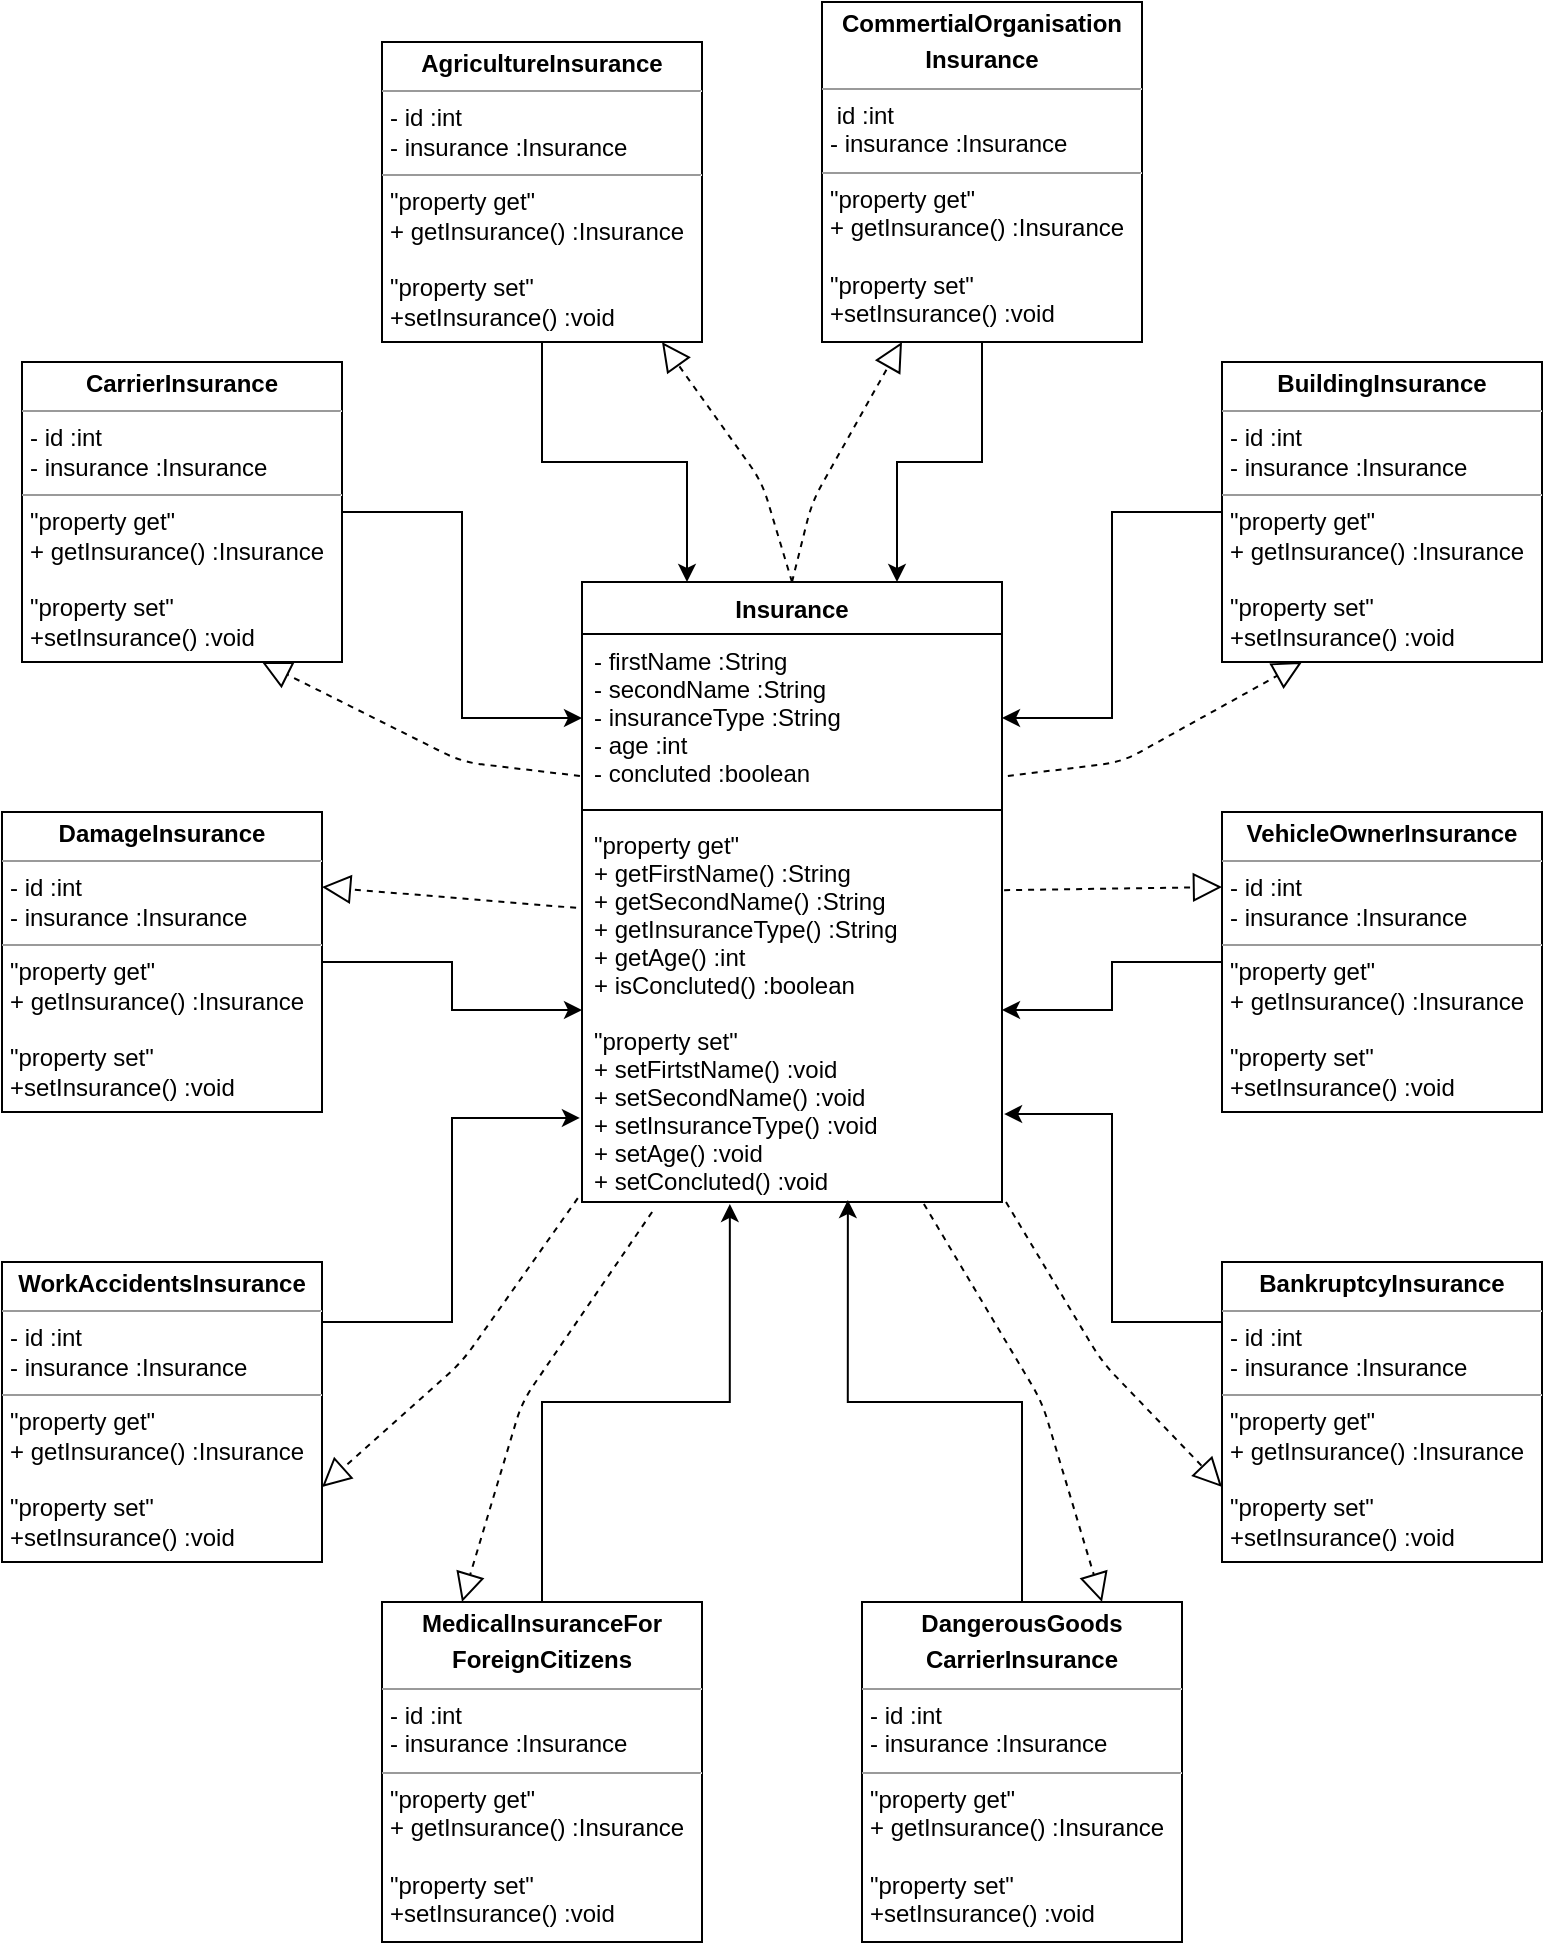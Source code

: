 <mxfile version="14.7.4" type="embed"><diagram id="C5RBs43oDa-KdzZeNtuy" name="Page-1"><mxGraphModel dx="886" dy="768" grid="1" gridSize="10" guides="1" tooltips="1" connect="1" arrows="1" fold="1" page="1" pageScale="1" pageWidth="827" pageHeight="1169" math="0" shadow="0"><root><mxCell id="WIyWlLk6GJQsqaUBKTNV-0"/><mxCell id="WIyWlLk6GJQsqaUBKTNV-1" parent="WIyWlLk6GJQsqaUBKTNV-0"/><mxCell id="QrEym0cReETn91P5d-M8-0" value="Insurance" style="swimlane;fontStyle=1;align=center;verticalAlign=top;childLayout=stackLayout;horizontal=1;startSize=26;horizontalStack=0;resizeParent=1;resizeParentMax=0;resizeLast=0;collapsible=1;marginBottom=0;" parent="WIyWlLk6GJQsqaUBKTNV-1" vertex="1"><mxGeometry x="300" y="320" width="210" height="310" as="geometry"/></mxCell><mxCell id="QrEym0cReETn91P5d-M8-1" value="- firstName :String&#10;- secondName :String&#10;- insuranceType :String&#10;- age :int&#10;- concluted :boolean&#10;" style="text;strokeColor=none;fillColor=none;align=left;verticalAlign=top;spacingLeft=4;spacingRight=4;overflow=hidden;rotatable=0;points=[[0,0.5],[1,0.5]];portConstraint=eastwest;" parent="QrEym0cReETn91P5d-M8-0" vertex="1"><mxGeometry y="26" width="210" height="84" as="geometry"/></mxCell><mxCell id="QrEym0cReETn91P5d-M8-2" value="" style="line;strokeWidth=1;fillColor=none;align=left;verticalAlign=middle;spacingTop=-1;spacingLeft=3;spacingRight=3;rotatable=0;labelPosition=right;points=[];portConstraint=eastwest;" parent="QrEym0cReETn91P5d-M8-0" vertex="1"><mxGeometry y="110" width="210" height="8" as="geometry"/></mxCell><mxCell id="QrEym0cReETn91P5d-M8-3" value="&quot;property get&quot;&#10;+ getFirstName() :String&#10;+ getSecondName() :String&#10;+ getInsuranceType() :String&#10;+ getAge() :int&#10;+ isConcluted() :boolean&#10;&#10;&quot;property set&quot;&#10;+ setFirtstName() :void&#10;+ setSecondName() :void&#10;+ setInsuranceType() :void&#10;+ setAge() :void&#10;+ setConcluted() :void&#10;" style="text;strokeColor=none;fillColor=none;align=left;verticalAlign=top;spacingLeft=4;spacingRight=4;overflow=hidden;rotatable=0;points=[[0,0.5],[1,0.5]];portConstraint=eastwest;" parent="QrEym0cReETn91P5d-M8-0" vertex="1"><mxGeometry y="118" width="210" height="192" as="geometry"/></mxCell><mxCell id="8" style="edgeStyle=orthogonalEdgeStyle;rounded=0;orthogonalLoop=1;jettySize=auto;html=1;entryX=1;entryY=0.5;entryDx=0;entryDy=0;" edge="1" parent="WIyWlLk6GJQsqaUBKTNV-1" source="QrEym0cReETn91P5d-M8-4" target="QrEym0cReETn91P5d-M8-1"><mxGeometry relative="1" as="geometry"/></mxCell><mxCell id="QrEym0cReETn91P5d-M8-4" value="&lt;p style=&quot;margin: 0px ; margin-top: 4px ; text-align: center&quot;&gt;&lt;b&gt;BuildingInsurance&lt;/b&gt;&lt;/p&gt;&lt;hr size=&quot;1&quot;&gt;&lt;p style=&quot;margin: 0px ; margin-left: 4px&quot;&gt;- id :int&lt;/p&gt;&lt;p style=&quot;margin: 0px ; margin-left: 4px&quot;&gt;- insurance :Insurance&lt;/p&gt;&lt;hr size=&quot;1&quot;&gt;&lt;p style=&quot;margin: 0px ; margin-left: 4px&quot;&gt;&quot;property get&quot;&lt;/p&gt;&lt;p style=&quot;margin: 0px ; margin-left: 4px&quot;&gt;+ getInsurance() :Insurance&lt;/p&gt;&lt;p style=&quot;margin: 0px ; margin-left: 4px&quot;&gt;&lt;br&gt;&lt;/p&gt;&lt;p style=&quot;margin: 0px ; margin-left: 4px&quot;&gt;&quot;property set&quot;&lt;/p&gt;&lt;p style=&quot;margin: 0px ; margin-left: 4px&quot;&gt;+setInsurance() :void&lt;/p&gt;" style="verticalAlign=top;align=left;overflow=fill;fontSize=12;fontFamily=Helvetica;html=1;" parent="WIyWlLk6GJQsqaUBKTNV-1" vertex="1"><mxGeometry x="620" y="210" width="160" height="150" as="geometry"/></mxCell><mxCell id="12" style="edgeStyle=orthogonalEdgeStyle;rounded=0;orthogonalLoop=1;jettySize=auto;html=1;exitX=0;exitY=0.5;exitDx=0;exitDy=0;" edge="1" parent="WIyWlLk6GJQsqaUBKTNV-1" source="QrEym0cReETn91P5d-M8-5" target="QrEym0cReETn91P5d-M8-3"><mxGeometry relative="1" as="geometry"/></mxCell><mxCell id="QrEym0cReETn91P5d-M8-5" value="&lt;p style=&quot;margin: 0px ; margin-top: 4px ; text-align: center&quot;&gt;&lt;b&gt;VehicleOwnerInsurance&lt;/b&gt;&lt;/p&gt;&lt;hr size=&quot;1&quot;&gt;&lt;p style=&quot;margin: 0px 0px 0px 4px&quot;&gt;- id :int&lt;/p&gt;&lt;p style=&quot;margin: 0px 0px 0px 4px&quot;&gt;- insurance :Insurance&lt;/p&gt;&lt;hr size=&quot;1&quot;&gt;&lt;p style=&quot;margin: 0px 0px 0px 4px&quot;&gt;&quot;property get&quot;&lt;/p&gt;&lt;p style=&quot;margin: 0px 0px 0px 4px&quot;&gt;+ getInsurance() :Insurance&lt;/p&gt;&lt;p style=&quot;margin: 0px 0px 0px 4px&quot;&gt;&lt;br&gt;&lt;/p&gt;&lt;p style=&quot;margin: 0px 0px 0px 4px&quot;&gt;&quot;property set&quot;&lt;/p&gt;&lt;p style=&quot;margin: 0px 0px 0px 4px&quot;&gt;+setInsurance() :void&lt;/p&gt;" style="verticalAlign=top;align=left;overflow=fill;fontSize=12;fontFamily=Helvetica;html=1;" parent="WIyWlLk6GJQsqaUBKTNV-1" vertex="1"><mxGeometry x="620" y="435" width="160" height="150" as="geometry"/></mxCell><mxCell id="7" style="edgeStyle=orthogonalEdgeStyle;rounded=0;orthogonalLoop=1;jettySize=auto;html=1;exitX=1;exitY=0.5;exitDx=0;exitDy=0;" edge="1" parent="WIyWlLk6GJQsqaUBKTNV-1" source="QrEym0cReETn91P5d-M8-6" target="QrEym0cReETn91P5d-M8-1"><mxGeometry relative="1" as="geometry"/></mxCell><mxCell id="QrEym0cReETn91P5d-M8-6" value="&lt;p style=&quot;margin: 0px ; margin-top: 4px ; text-align: center&quot;&gt;&lt;b&gt;CarrierInsurance&lt;/b&gt;&lt;/p&gt;&lt;hr size=&quot;1&quot;&gt;&lt;p style=&quot;margin: 0px ; margin-left: 4px&quot;&gt;- id :int&lt;/p&gt;&lt;p style=&quot;margin: 0px ; margin-left: 4px&quot;&gt;- insurance :Insurance&lt;/p&gt;&lt;hr size=&quot;1&quot;&gt;&lt;p style=&quot;margin: 0px 0px 0px 4px&quot;&gt;&quot;property get&quot;&lt;/p&gt;&lt;p style=&quot;margin: 0px 0px 0px 4px&quot;&gt;+ getInsurance() :Insurance&lt;/p&gt;&lt;p style=&quot;margin: 0px 0px 0px 4px&quot;&gt;&lt;br&gt;&lt;/p&gt;&lt;p style=&quot;margin: 0px 0px 0px 4px&quot;&gt;&quot;property set&quot;&lt;/p&gt;&lt;p style=&quot;margin: 0px 0px 0px 4px&quot;&gt;+setInsurance() :void&lt;/p&gt;" style="verticalAlign=top;align=left;overflow=fill;fontSize=12;fontFamily=Helvetica;html=1;" parent="WIyWlLk6GJQsqaUBKTNV-1" vertex="1"><mxGeometry x="20" y="210" width="160" height="150" as="geometry"/></mxCell><mxCell id="19" style="edgeStyle=orthogonalEdgeStyle;rounded=0;orthogonalLoop=1;jettySize=auto;html=1;exitX=0.5;exitY=0;exitDx=0;exitDy=0;entryX=0.352;entryY=1.005;entryDx=0;entryDy=0;entryPerimeter=0;" edge="1" parent="WIyWlLk6GJQsqaUBKTNV-1" source="QrEym0cReETn91P5d-M8-7" target="QrEym0cReETn91P5d-M8-3"><mxGeometry relative="1" as="geometry"/></mxCell><mxCell id="QrEym0cReETn91P5d-M8-7" value="&lt;p style=&quot;margin: 0px ; margin-top: 4px ; text-align: center&quot;&gt;&lt;b&gt;MedicalInsuranceFor&lt;/b&gt;&lt;/p&gt;&lt;p style=&quot;margin: 0px ; margin-top: 4px ; text-align: center&quot;&gt;&lt;b&gt;ForeignCitizens&lt;/b&gt;&lt;/p&gt;&lt;hr size=&quot;1&quot;&gt;&lt;p style=&quot;margin: 0px 0px 0px 4px&quot;&gt;- id :int&lt;/p&gt;&lt;p style=&quot;margin: 0px 0px 0px 4px&quot;&gt;- insurance :Insurance&lt;/p&gt;&lt;hr size=&quot;1&quot;&gt;&lt;p style=&quot;margin: 0px 0px 0px 4px&quot;&gt;&quot;property get&quot;&lt;/p&gt;&lt;p style=&quot;margin: 0px 0px 0px 4px&quot;&gt;+ getInsurance() :Insurance&lt;/p&gt;&lt;p style=&quot;margin: 0px 0px 0px 4px&quot;&gt;&lt;br&gt;&lt;/p&gt;&lt;p style=&quot;margin: 0px 0px 0px 4px&quot;&gt;&quot;property set&quot;&lt;/p&gt;&lt;p style=&quot;margin: 0px 0px 0px 4px&quot;&gt;+setInsurance() :void&lt;/p&gt;" style="verticalAlign=top;align=left;overflow=fill;fontSize=12;fontFamily=Helvetica;html=1;" parent="WIyWlLk6GJQsqaUBKTNV-1" vertex="1"><mxGeometry x="200" y="830" width="160" height="170" as="geometry"/></mxCell><mxCell id="21" style="edgeStyle=orthogonalEdgeStyle;rounded=0;orthogonalLoop=1;jettySize=auto;html=1;exitX=0.5;exitY=1;exitDx=0;exitDy=0;entryX=0.75;entryY=0;entryDx=0;entryDy=0;" edge="1" parent="WIyWlLk6GJQsqaUBKTNV-1" source="QrEym0cReETn91P5d-M8-8" target="QrEym0cReETn91P5d-M8-0"><mxGeometry relative="1" as="geometry"/></mxCell><mxCell id="QrEym0cReETn91P5d-M8-8" value="&lt;p style=&quot;margin: 0px ; margin-top: 4px ; text-align: center&quot;&gt;&lt;b&gt;CommertialOrganisation&lt;/b&gt;&lt;/p&gt;&lt;p style=&quot;margin: 0px ; margin-top: 4px ; text-align: center&quot;&gt;&lt;b&gt;Insurance&lt;/b&gt;&lt;/p&gt;&lt;hr size=&quot;1&quot;&gt;&lt;p style=&quot;margin: 0px 0px 0px 4px&quot;&gt;&amp;nbsp;id :int&lt;/p&gt;&lt;p style=&quot;margin: 0px 0px 0px 4px&quot;&gt;- insurance :Insurance&lt;/p&gt;&lt;hr size=&quot;1&quot;&gt;&lt;p style=&quot;margin: 0px 0px 0px 4px&quot;&gt;&quot;property get&quot;&lt;/p&gt;&lt;p style=&quot;margin: 0px 0px 0px 4px&quot;&gt;+ getInsurance() :Insurance&lt;/p&gt;&lt;p style=&quot;margin: 0px 0px 0px 4px&quot;&gt;&lt;br&gt;&lt;/p&gt;&lt;p style=&quot;margin: 0px 0px 0px 4px&quot;&gt;&quot;property set&quot;&lt;/p&gt;&lt;p style=&quot;margin: 0px 0px 0px 4px&quot;&gt;+setInsurance() :void&lt;/p&gt;" style="verticalAlign=top;align=left;overflow=fill;fontSize=12;fontFamily=Helvetica;html=1;" parent="WIyWlLk6GJQsqaUBKTNV-1" vertex="1"><mxGeometry x="420" y="30" width="160" height="170" as="geometry"/></mxCell><mxCell id="10" style="edgeStyle=orthogonalEdgeStyle;rounded=0;orthogonalLoop=1;jettySize=auto;html=1;exitX=0.5;exitY=1;exitDx=0;exitDy=0;entryX=0.25;entryY=0;entryDx=0;entryDy=0;" edge="1" parent="WIyWlLk6GJQsqaUBKTNV-1" source="QrEym0cReETn91P5d-M8-9" target="QrEym0cReETn91P5d-M8-0"><mxGeometry relative="1" as="geometry"/></mxCell><mxCell id="QrEym0cReETn91P5d-M8-9" value="&lt;p style=&quot;margin: 0px ; margin-top: 4px ; text-align: center&quot;&gt;&lt;b&gt;AgricultureInsurance&lt;/b&gt;&lt;/p&gt;&lt;hr size=&quot;1&quot;&gt;&lt;p style=&quot;margin: 0px 0px 0px 4px&quot;&gt;- id :int&lt;/p&gt;&lt;p style=&quot;margin: 0px 0px 0px 4px&quot;&gt;- insurance :Insurance&lt;/p&gt;&lt;hr size=&quot;1&quot;&gt;&lt;p style=&quot;margin: 0px 0px 0px 4px&quot;&gt;&quot;property get&quot;&lt;/p&gt;&lt;p style=&quot;margin: 0px 0px 0px 4px&quot;&gt;+ getInsurance() :Insurance&lt;/p&gt;&lt;p style=&quot;margin: 0px 0px 0px 4px&quot;&gt;&lt;br&gt;&lt;/p&gt;&lt;p style=&quot;margin: 0px 0px 0px 4px&quot;&gt;&quot;property set&quot;&lt;/p&gt;&lt;p style=&quot;margin: 0px 0px 0px 4px&quot;&gt;+setInsurance() :void&lt;/p&gt;" style="verticalAlign=top;align=left;overflow=fill;fontSize=12;fontFamily=Helvetica;html=1;" parent="WIyWlLk6GJQsqaUBKTNV-1" vertex="1"><mxGeometry x="200" y="50" width="160" height="150" as="geometry"/></mxCell><mxCell id="11" style="edgeStyle=orthogonalEdgeStyle;rounded=0;orthogonalLoop=1;jettySize=auto;html=1;exitX=1;exitY=0.5;exitDx=0;exitDy=0;" edge="1" parent="WIyWlLk6GJQsqaUBKTNV-1" source="QrEym0cReETn91P5d-M8-10" target="QrEym0cReETn91P5d-M8-3"><mxGeometry relative="1" as="geometry"/></mxCell><mxCell id="QrEym0cReETn91P5d-M8-10" value="&lt;p style=&quot;margin: 0px ; margin-top: 4px ; text-align: center&quot;&gt;&lt;b&gt;DamageInsurance&lt;/b&gt;&lt;/p&gt;&lt;hr size=&quot;1&quot;&gt;&lt;p style=&quot;margin: 0px 0px 0px 4px&quot;&gt;- id :int&lt;/p&gt;&lt;p style=&quot;margin: 0px 0px 0px 4px&quot;&gt;- insurance :Insurance&lt;/p&gt;&lt;hr size=&quot;1&quot;&gt;&lt;p style=&quot;margin: 0px 0px 0px 4px&quot;&gt;&quot;property get&quot;&lt;/p&gt;&lt;p style=&quot;margin: 0px 0px 0px 4px&quot;&gt;+ getInsurance() :Insurance&lt;/p&gt;&lt;p style=&quot;margin: 0px 0px 0px 4px&quot;&gt;&lt;br&gt;&lt;/p&gt;&lt;p style=&quot;margin: 0px 0px 0px 4px&quot;&gt;&quot;property set&quot;&lt;/p&gt;&lt;p style=&quot;margin: 0px 0px 0px 4px&quot;&gt;+setInsurance() :void&lt;/p&gt;" style="verticalAlign=top;align=left;overflow=fill;fontSize=12;fontFamily=Helvetica;html=1;" parent="WIyWlLk6GJQsqaUBKTNV-1" vertex="1"><mxGeometry x="10" y="435" width="160" height="150" as="geometry"/></mxCell><mxCell id="17" style="edgeStyle=orthogonalEdgeStyle;rounded=0;orthogonalLoop=1;jettySize=auto;html=1;exitX=0;exitY=0.5;exitDx=0;exitDy=0;entryX=1.005;entryY=0.771;entryDx=0;entryDy=0;entryPerimeter=0;" edge="1" parent="WIyWlLk6GJQsqaUBKTNV-1" source="QrEym0cReETn91P5d-M8-11" target="QrEym0cReETn91P5d-M8-3"><mxGeometry relative="1" as="geometry"><Array as="points"><mxPoint x="620" y="690"/><mxPoint x="565" y="690"/><mxPoint x="565" y="586"/></Array></mxGeometry></mxCell><mxCell id="QrEym0cReETn91P5d-M8-11" value="&lt;p style=&quot;margin: 0px ; margin-top: 4px ; text-align: center&quot;&gt;&lt;b&gt;BankruptcyInsurance&lt;/b&gt;&lt;/p&gt;&lt;hr size=&quot;1&quot;&gt;&lt;p style=&quot;margin: 0px 0px 0px 4px&quot;&gt;- id :int&lt;/p&gt;&lt;p style=&quot;margin: 0px 0px 0px 4px&quot;&gt;- insurance :Insurance&lt;/p&gt;&lt;hr size=&quot;1&quot;&gt;&lt;p style=&quot;margin: 0px 0px 0px 4px&quot;&gt;&quot;property get&quot;&lt;/p&gt;&lt;p style=&quot;margin: 0px 0px 0px 4px&quot;&gt;+ getInsurance() :Insurance&lt;/p&gt;&lt;p style=&quot;margin: 0px 0px 0px 4px&quot;&gt;&lt;br&gt;&lt;/p&gt;&lt;p style=&quot;margin: 0px 0px 0px 4px&quot;&gt;&quot;property set&quot;&lt;/p&gt;&lt;p style=&quot;margin: 0px 0px 0px 4px&quot;&gt;+setInsurance() :void&lt;/p&gt;" style="verticalAlign=top;align=left;overflow=fill;fontSize=12;fontFamily=Helvetica;html=1;" parent="WIyWlLk6GJQsqaUBKTNV-1" vertex="1"><mxGeometry x="620" y="660" width="160" height="150" as="geometry"/></mxCell><mxCell id="18" style="edgeStyle=orthogonalEdgeStyle;rounded=0;orthogonalLoop=1;jettySize=auto;html=1;exitX=1;exitY=0.5;exitDx=0;exitDy=0;entryX=-0.005;entryY=0.781;entryDx=0;entryDy=0;entryPerimeter=0;" edge="1" parent="WIyWlLk6GJQsqaUBKTNV-1" source="QrEym0cReETn91P5d-M8-12" target="QrEym0cReETn91P5d-M8-3"><mxGeometry relative="1" as="geometry"><Array as="points"><mxPoint x="170" y="690"/><mxPoint x="235" y="690"/><mxPoint x="235" y="588"/></Array></mxGeometry></mxCell><mxCell id="QrEym0cReETn91P5d-M8-12" value="&lt;p style=&quot;margin: 0px ; margin-top: 4px ; text-align: center&quot;&gt;&lt;b&gt;WorkAccidentsInsurance&lt;/b&gt;&lt;/p&gt;&lt;hr size=&quot;1&quot;&gt;&lt;p style=&quot;margin: 0px 0px 0px 4px&quot;&gt;- id :int&lt;/p&gt;&lt;p style=&quot;margin: 0px 0px 0px 4px&quot;&gt;- insurance :Insurance&lt;/p&gt;&lt;hr size=&quot;1&quot;&gt;&lt;p style=&quot;margin: 0px 0px 0px 4px&quot;&gt;&quot;property get&quot;&lt;/p&gt;&lt;p style=&quot;margin: 0px 0px 0px 4px&quot;&gt;+ getInsurance() :Insurance&lt;/p&gt;&lt;p style=&quot;margin: 0px 0px 0px 4px&quot;&gt;&lt;br&gt;&lt;/p&gt;&lt;p style=&quot;margin: 0px 0px 0px 4px&quot;&gt;&quot;property set&quot;&lt;/p&gt;&lt;p style=&quot;margin: 0px 0px 0px 4px&quot;&gt;+setInsurance() :void&lt;/p&gt;" style="verticalAlign=top;align=left;overflow=fill;fontSize=12;fontFamily=Helvetica;html=1;" parent="WIyWlLk6GJQsqaUBKTNV-1" vertex="1"><mxGeometry x="10" y="660" width="160" height="150" as="geometry"/></mxCell><mxCell id="20" style="edgeStyle=orthogonalEdgeStyle;rounded=0;orthogonalLoop=1;jettySize=auto;html=1;exitX=0.5;exitY=0;exitDx=0;exitDy=0;entryX=0.633;entryY=0.995;entryDx=0;entryDy=0;entryPerimeter=0;" edge="1" parent="WIyWlLk6GJQsqaUBKTNV-1" source="QrEym0cReETn91P5d-M8-13" target="QrEym0cReETn91P5d-M8-3"><mxGeometry relative="1" as="geometry"/></mxCell><mxCell id="QrEym0cReETn91P5d-M8-13" value="&lt;p style=&quot;margin: 0px ; margin-top: 4px ; text-align: center&quot;&gt;&lt;b&gt;DangerousGoods&lt;/b&gt;&lt;/p&gt;&lt;p style=&quot;margin: 0px ; margin-top: 4px ; text-align: center&quot;&gt;&lt;b&gt;CarrierInsurance&lt;/b&gt;&lt;/p&gt;&lt;hr size=&quot;1&quot;&gt;&lt;p style=&quot;margin: 0px 0px 0px 4px&quot;&gt;- id :int&lt;/p&gt;&lt;p style=&quot;margin: 0px 0px 0px 4px&quot;&gt;- insurance :Insurance&lt;/p&gt;&lt;hr size=&quot;1&quot;&gt;&lt;p style=&quot;margin: 0px 0px 0px 4px&quot;&gt;&quot;property get&quot;&lt;/p&gt;&lt;p style=&quot;margin: 0px 0px 0px 4px&quot;&gt;+ getInsurance() :Insurance&lt;/p&gt;&lt;p style=&quot;margin: 0px 0px 0px 4px&quot;&gt;&lt;br&gt;&lt;/p&gt;&lt;p style=&quot;margin: 0px 0px 0px 4px&quot;&gt;&quot;property set&quot;&lt;/p&gt;&lt;p style=&quot;margin: 0px 0px 0px 4px&quot;&gt;+setInsurance() :void&lt;/p&gt;" style="verticalAlign=top;align=left;overflow=fill;fontSize=12;fontFamily=Helvetica;html=1;" parent="WIyWlLk6GJQsqaUBKTNV-1" vertex="1"><mxGeometry x="440" y="830" width="160" height="170" as="geometry"/></mxCell><mxCell id="22" value="" style="endArrow=block;dashed=1;endFill=0;endSize=12;html=1;exitX=0.5;exitY=0;exitDx=0;exitDy=0;" edge="1" parent="WIyWlLk6GJQsqaUBKTNV-1" source="QrEym0cReETn91P5d-M8-0"><mxGeometry width="160" relative="1" as="geometry"><mxPoint x="334" y="300" as="sourcePoint"/><mxPoint x="340" y="200" as="targetPoint"/><Array as="points"><mxPoint x="390" y="270"/></Array></mxGeometry></mxCell><mxCell id="23" value="" style="endArrow=block;dashed=1;endFill=0;endSize=12;html=1;entryX=0.25;entryY=1;entryDx=0;entryDy=0;exitX=0.5;exitY=0;exitDx=0;exitDy=0;" edge="1" parent="WIyWlLk6GJQsqaUBKTNV-1" source="QrEym0cReETn91P5d-M8-0" target="QrEym0cReETn91P5d-M8-8"><mxGeometry width="160" relative="1" as="geometry"><mxPoint x="415" y="330" as="sourcePoint"/><mxPoint x="330" y="210" as="targetPoint"/><Array as="points"><mxPoint x="415" y="280"/></Array></mxGeometry></mxCell><mxCell id="24" value="" style="endArrow=block;dashed=1;endFill=0;endSize=12;html=1;exitX=-0.005;exitY=0.845;exitDx=0;exitDy=0;exitPerimeter=0;entryX=0.75;entryY=1;entryDx=0;entryDy=0;" edge="1" parent="WIyWlLk6GJQsqaUBKTNV-1" source="QrEym0cReETn91P5d-M8-1" target="QrEym0cReETn91P5d-M8-6"><mxGeometry width="160" relative="1" as="geometry"><mxPoint x="340" y="490" as="sourcePoint"/><mxPoint x="500" y="490" as="targetPoint"/><Array as="points"><mxPoint x="240" y="410"/></Array></mxGeometry></mxCell><mxCell id="25" value="" style="endArrow=block;dashed=1;endFill=0;endSize=12;html=1;exitX=-0.014;exitY=0.234;exitDx=0;exitDy=0;entryX=1;entryY=0.25;entryDx=0;entryDy=0;exitPerimeter=0;" edge="1" parent="WIyWlLk6GJQsqaUBKTNV-1" source="QrEym0cReETn91P5d-M8-3" target="QrEym0cReETn91P5d-M8-10"><mxGeometry width="160" relative="1" as="geometry"><mxPoint x="425" y="340" as="sourcePoint"/><mxPoint x="340" y="220" as="targetPoint"/><Array as="points"/></mxGeometry></mxCell><mxCell id="26" value="" style="endArrow=block;dashed=1;endFill=0;endSize=12;html=1;exitX=1.014;exitY=0.845;exitDx=0;exitDy=0;entryX=0.25;entryY=1;entryDx=0;entryDy=0;exitPerimeter=0;" edge="1" parent="WIyWlLk6GJQsqaUBKTNV-1" source="QrEym0cReETn91P5d-M8-1" target="QrEym0cReETn91P5d-M8-4"><mxGeometry width="160" relative="1" as="geometry"><mxPoint x="435" y="350" as="sourcePoint"/><mxPoint x="350" y="230" as="targetPoint"/><Array as="points"><mxPoint x="570" y="410"/></Array></mxGeometry></mxCell><mxCell id="27" value="" style="endArrow=block;dashed=1;endFill=0;endSize=12;html=1;exitX=1.005;exitY=0.188;exitDx=0;exitDy=0;entryX=0;entryY=0.25;entryDx=0;entryDy=0;exitPerimeter=0;" edge="1" parent="WIyWlLk6GJQsqaUBKTNV-1" source="QrEym0cReETn91P5d-M8-3" target="QrEym0cReETn91P5d-M8-5"><mxGeometry width="160" relative="1" as="geometry"><mxPoint x="445" y="360" as="sourcePoint"/><mxPoint x="360" y="240" as="targetPoint"/><Array as="points"/></mxGeometry></mxCell><mxCell id="28" value="" style="endArrow=block;dashed=1;endFill=0;endSize=12;html=1;exitX=-0.01;exitY=0.99;exitDx=0;exitDy=0;exitPerimeter=0;entryX=1;entryY=0.75;entryDx=0;entryDy=0;" edge="1" parent="WIyWlLk6GJQsqaUBKTNV-1" source="QrEym0cReETn91P5d-M8-3" target="QrEym0cReETn91P5d-M8-12"><mxGeometry width="160" relative="1" as="geometry"><mxPoint x="340" y="690" as="sourcePoint"/><mxPoint x="500" y="690" as="targetPoint"/><Array as="points"><mxPoint x="240" y="710"/></Array></mxGeometry></mxCell><mxCell id="29" value="" style="endArrow=block;dashed=1;endFill=0;endSize=12;html=1;entryX=0;entryY=0.75;entryDx=0;entryDy=0;" edge="1" parent="WIyWlLk6GJQsqaUBKTNV-1" target="QrEym0cReETn91P5d-M8-11"><mxGeometry width="160" relative="1" as="geometry"><mxPoint x="512" y="630" as="sourcePoint"/><mxPoint x="500" y="690" as="targetPoint"/><Array as="points"><mxPoint x="560" y="710"/></Array></mxGeometry></mxCell><mxCell id="30" value="" style="endArrow=block;dashed=1;endFill=0;endSize=12;html=1;exitX=0.167;exitY=1.026;exitDx=0;exitDy=0;exitPerimeter=0;" edge="1" parent="WIyWlLk6GJQsqaUBKTNV-1" source="QrEym0cReETn91P5d-M8-3"><mxGeometry width="160" relative="1" as="geometry"><mxPoint x="340" y="690" as="sourcePoint"/><mxPoint x="240" y="830" as="targetPoint"/><Array as="points"><mxPoint x="270" y="730"/></Array></mxGeometry></mxCell><mxCell id="32" value="" style="endArrow=block;dashed=1;endFill=0;endSize=12;html=1;exitX=0.814;exitY=1.005;exitDx=0;exitDy=0;exitPerimeter=0;entryX=0.75;entryY=0;entryDx=0;entryDy=0;" edge="1" parent="WIyWlLk6GJQsqaUBKTNV-1" source="QrEym0cReETn91P5d-M8-3" target="QrEym0cReETn91P5d-M8-13"><mxGeometry width="160" relative="1" as="geometry"><mxPoint x="340" y="690" as="sourcePoint"/><mxPoint x="500" y="690" as="targetPoint"/><Array as="points"><mxPoint x="530" y="730"/></Array></mxGeometry></mxCell></root></mxGraphModel></diagram></mxfile>
